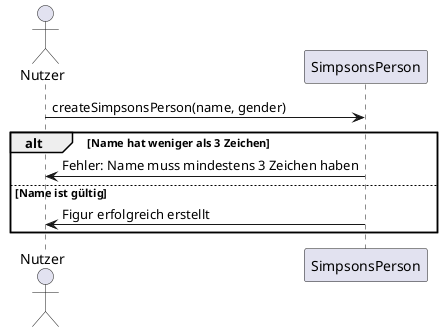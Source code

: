 @startuml
actor Nutzer
participant "SimpsonsPerson" as SP


Nutzer -> SP: createSimpsonsPerson(name, gender)
alt Name hat weniger als 3 Zeichen
    SP -> Nutzer: Fehler: Name muss mindestens 3 Zeichen haben
else Name ist gültig
    SP -> Nutzer: Figur erfolgreich erstellt
end


@enduml